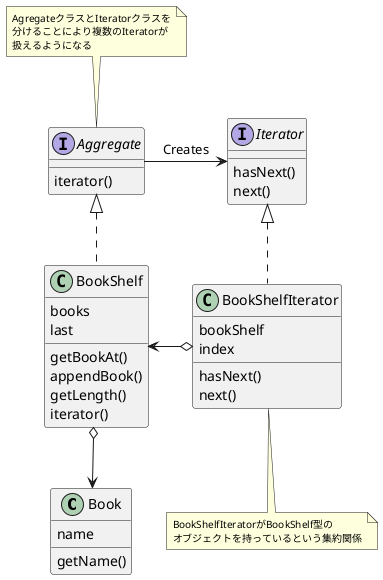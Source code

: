 @startuml

class Book {
    name
    getName()
}
class BookShelf {
    books
    last
    getBookAt()
    appendBook()
    getLength()
    iterator()
}
class BookShelfIterator {
    bookShelf
    index
    hasNext()
    next()
}
note bottom
    <size:10>BookShelfIteratorがBookShelf型の
    <size:10>オブジェクトを持っているという集約関係
end note


interface Aggregate {
    iterator()
}

note top
    <size:10>AgregateクラスとIteratorクラスを
    <size:10>分けることにより複数のIteratorが
    <size:10>扱えるようになる
end note


interface Iterator {
    hasNext()
    next()
}

Aggregate -ri-> Iterator : Creates
Iterator <|.. BookShelfIterator
BookShelfIterator o-le-> BookShelf
BookShelf o--> Book
Aggregate <|.do. BookShelf

@enduml